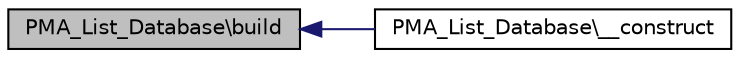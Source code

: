 digraph G
{
  edge [fontname="Helvetica",fontsize="10",labelfontname="Helvetica",labelfontsize="10"];
  node [fontname="Helvetica",fontsize="10",shape=record];
  rankdir="LR";
  Node1 [label="PMA_List_Database\\build",height=0.2,width=0.4,color="black", fillcolor="grey75", style="filled" fontcolor="black"];
  Node1 -> Node2 [dir="back",color="midnightblue",fontsize="10",style="solid",fontname="Helvetica"];
  Node2 [label="PMA_List_Database\\__construct",height=0.2,width=0.4,color="black", fillcolor="white", style="filled",URL="$classPMA__List__Database.html#a89907d674541a20d27bf6e611a1bc142",tooltip="Constructor."];
}
